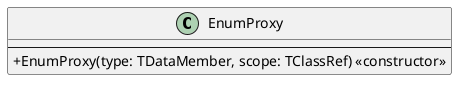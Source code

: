 @startuml

skinparam classAttributeIconSize 0
skinparam shadowing false

class EnumProxy {
--
+EnumProxy(type: TDataMember, scope: TClassRef) <<constructor>>
}

@enduml
